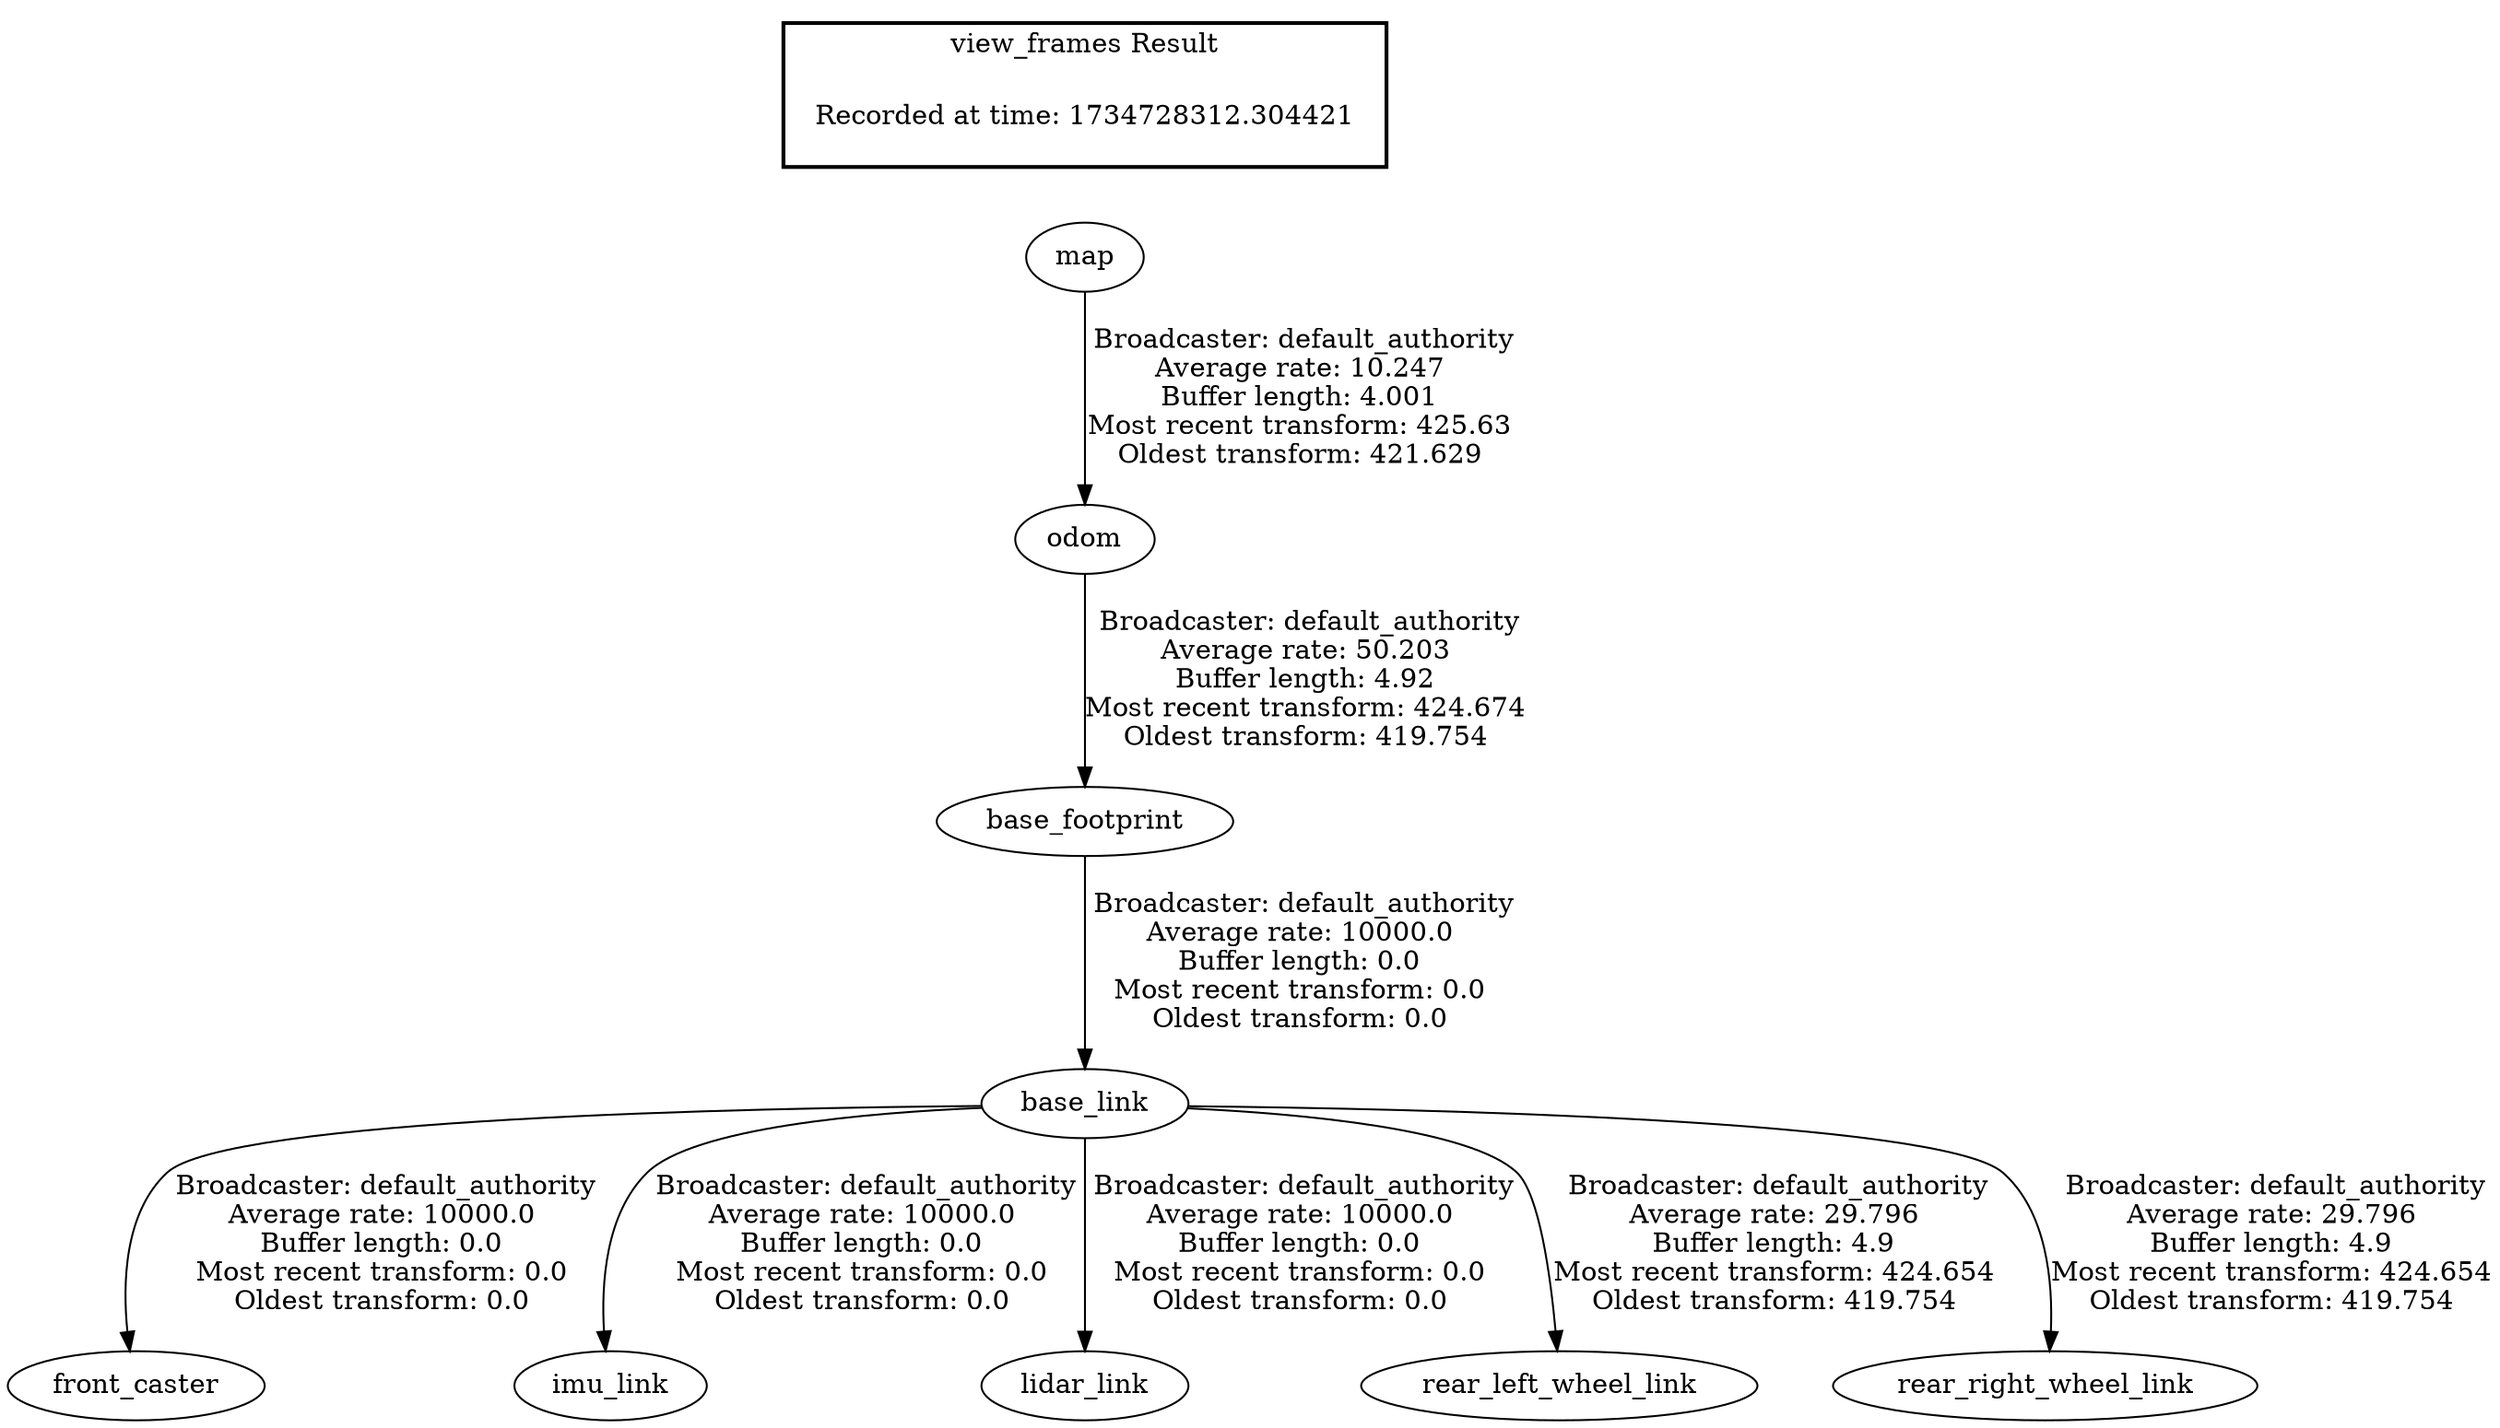 digraph G {
"odom" -> "base_footprint"[label=" Broadcaster: default_authority\nAverage rate: 50.203\nBuffer length: 4.92\nMost recent transform: 424.674\nOldest transform: 419.754\n"];
"map" -> "odom"[label=" Broadcaster: default_authority\nAverage rate: 10.247\nBuffer length: 4.001\nMost recent transform: 425.63\nOldest transform: 421.629\n"];
"base_footprint" -> "base_link"[label=" Broadcaster: default_authority\nAverage rate: 10000.0\nBuffer length: 0.0\nMost recent transform: 0.0\nOldest transform: 0.0\n"];
"base_link" -> "front_caster"[label=" Broadcaster: default_authority\nAverage rate: 10000.0\nBuffer length: 0.0\nMost recent transform: 0.0\nOldest transform: 0.0\n"];
"base_link" -> "imu_link"[label=" Broadcaster: default_authority\nAverage rate: 10000.0\nBuffer length: 0.0\nMost recent transform: 0.0\nOldest transform: 0.0\n"];
"base_link" -> "lidar_link"[label=" Broadcaster: default_authority\nAverage rate: 10000.0\nBuffer length: 0.0\nMost recent transform: 0.0\nOldest transform: 0.0\n"];
"base_link" -> "rear_left_wheel_link"[label=" Broadcaster: default_authority\nAverage rate: 29.796\nBuffer length: 4.9\nMost recent transform: 424.654\nOldest transform: 419.754\n"];
"base_link" -> "rear_right_wheel_link"[label=" Broadcaster: default_authority\nAverage rate: 29.796\nBuffer length: 4.9\nMost recent transform: 424.654\nOldest transform: 419.754\n"];
edge [style=invis];
 subgraph cluster_legend { style=bold; color=black; label ="view_frames Result";
"Recorded at time: 1734728312.304421"[ shape=plaintext ] ;
}->"map";
}